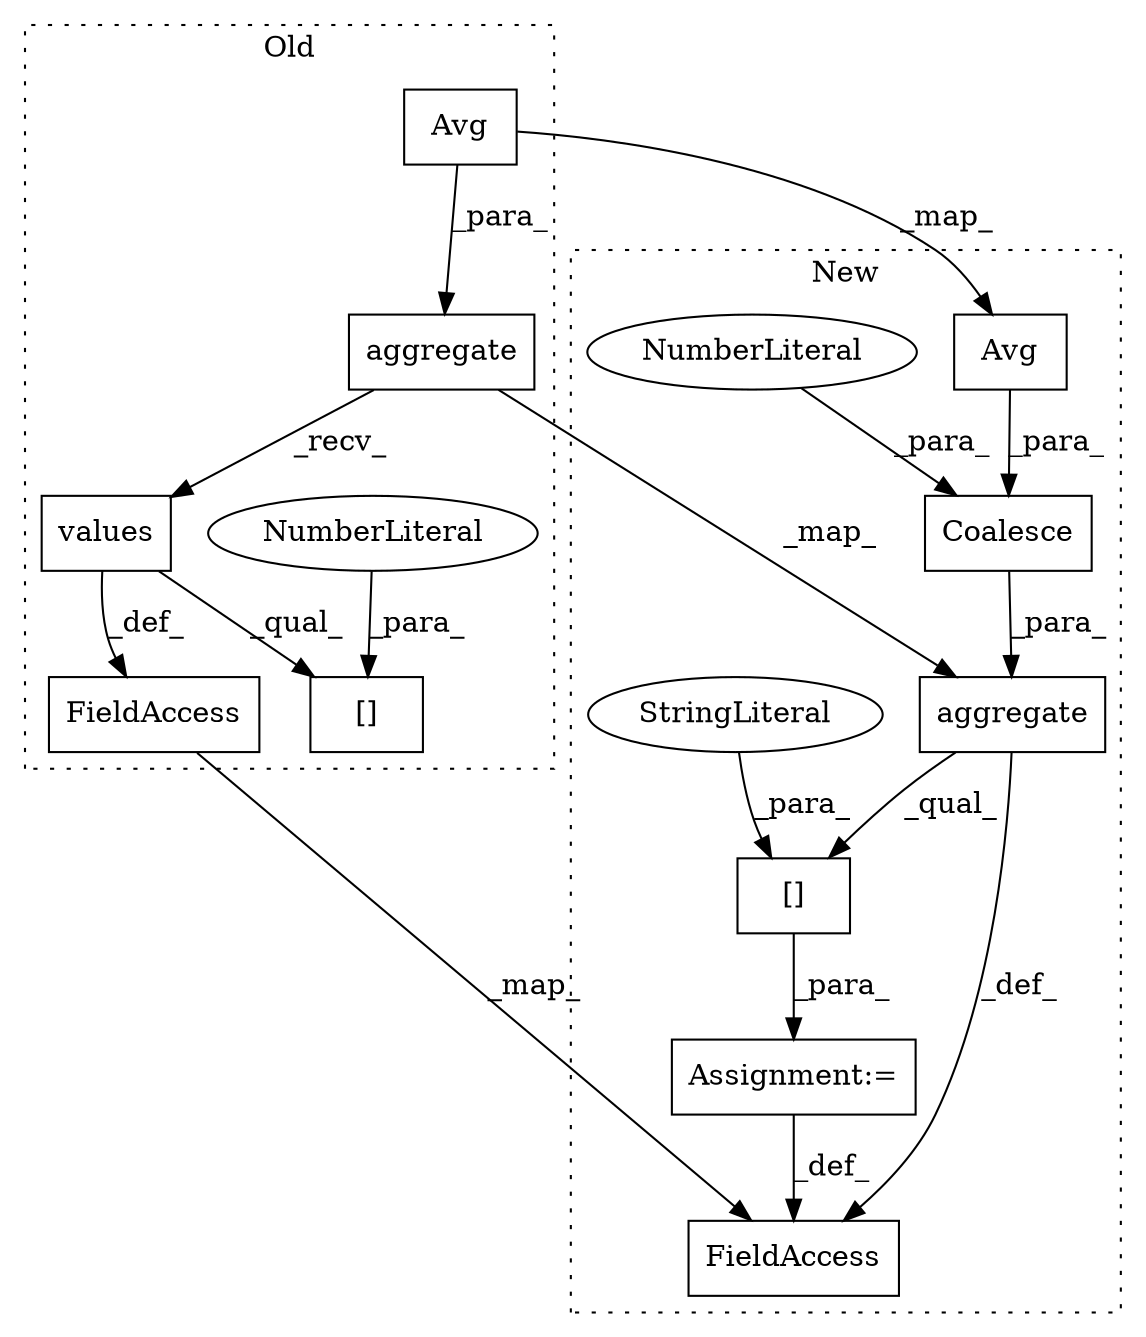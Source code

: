 digraph G {
subgraph cluster0 {
1 [label="aggregate" a="32" s="1937,1960" l="10,1" shape="box"];
4 [label="[]" a="2" s="1870,1972" l="101,1" shape="box"];
5 [label="NumberLiteral" a="34" s="1971" l="1" shape="ellipse"];
7 [label="Avg" a="32" s="1947,1959" l="4,1" shape="box"];
8 [label="values" a="32" s="1962" l="8" shape="box"];
13 [label="FieldAccess" a="22" s="1835" l="34" shape="box"];
label = "Old";
style="dotted";
}
subgraph cluster1 {
2 [label="aggregate" a="32" s="2056,2091" l="10,1" shape="box"];
3 [label="[]" a="2" s="2105,2132" l="11,1" shape="box"];
6 [label="Avg" a="32" s="2075,2087" l="4,1" shape="box"];
9 [label="Assignment:=" a="7" s="2104" l="1" shape="box"];
10 [label="Coalesce" a="32" s="2066,2090" l="9,1" shape="box"];
11 [label="NumberLiteral" a="34" s="2089" l="1" shape="ellipse"];
12 [label="StringLiteral" a="45" s="2116" l="16" shape="ellipse"];
14 [label="FieldAccess" a="22" s="2139" l="34" shape="box"];
label = "New";
style="dotted";
}
1 -> 2 [label="_map_"];
1 -> 8 [label="_recv_"];
2 -> 14 [label="_def_"];
2 -> 3 [label="_qual_"];
3 -> 9 [label="_para_"];
5 -> 4 [label="_para_"];
6 -> 10 [label="_para_"];
7 -> 1 [label="_para_"];
7 -> 6 [label="_map_"];
8 -> 4 [label="_qual_"];
8 -> 13 [label="_def_"];
9 -> 14 [label="_def_"];
10 -> 2 [label="_para_"];
11 -> 10 [label="_para_"];
12 -> 3 [label="_para_"];
13 -> 14 [label="_map_"];
}